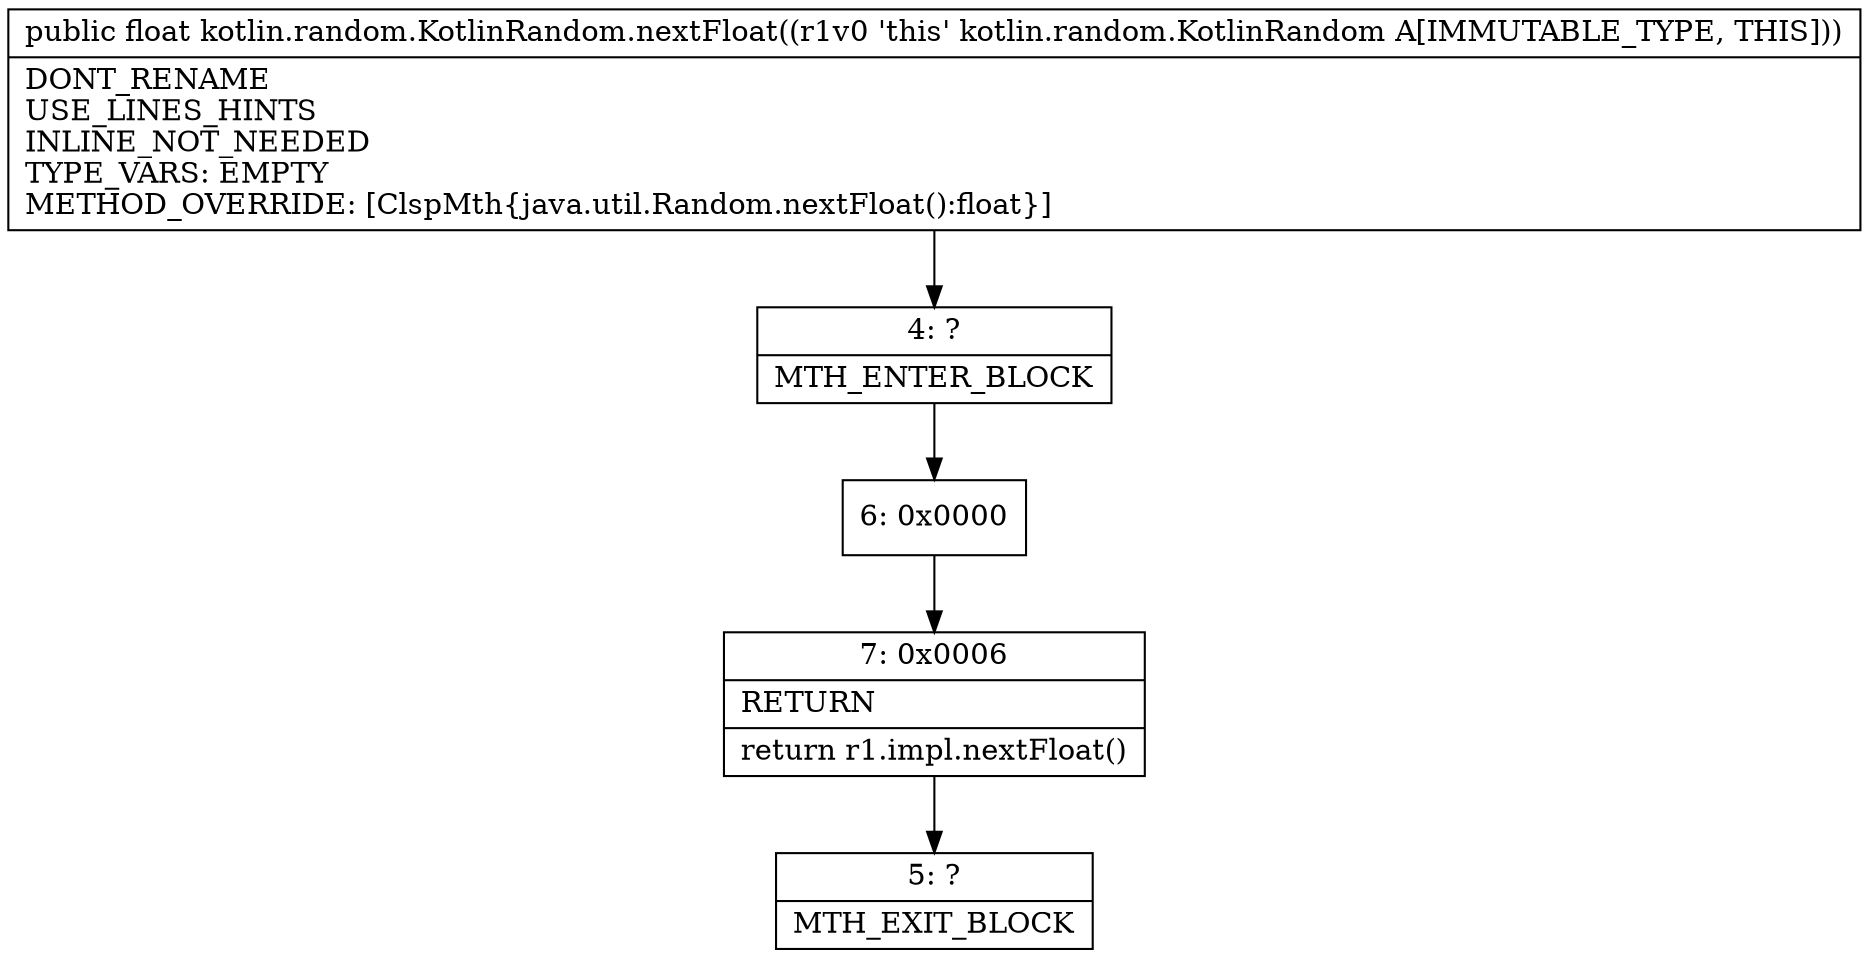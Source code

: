 digraph "CFG forkotlin.random.KotlinRandom.nextFloat()F" {
Node_4 [shape=record,label="{4\:\ ?|MTH_ENTER_BLOCK\l}"];
Node_6 [shape=record,label="{6\:\ 0x0000}"];
Node_7 [shape=record,label="{7\:\ 0x0006|RETURN\l|return r1.impl.nextFloat()\l}"];
Node_5 [shape=record,label="{5\:\ ?|MTH_EXIT_BLOCK\l}"];
MethodNode[shape=record,label="{public float kotlin.random.KotlinRandom.nextFloat((r1v0 'this' kotlin.random.KotlinRandom A[IMMUTABLE_TYPE, THIS]))  | DONT_RENAME\lUSE_LINES_HINTS\lINLINE_NOT_NEEDED\lTYPE_VARS: EMPTY\lMETHOD_OVERRIDE: [ClspMth\{java.util.Random.nextFloat():float\}]\l}"];
MethodNode -> Node_4;Node_4 -> Node_6;
Node_6 -> Node_7;
Node_7 -> Node_5;
}

